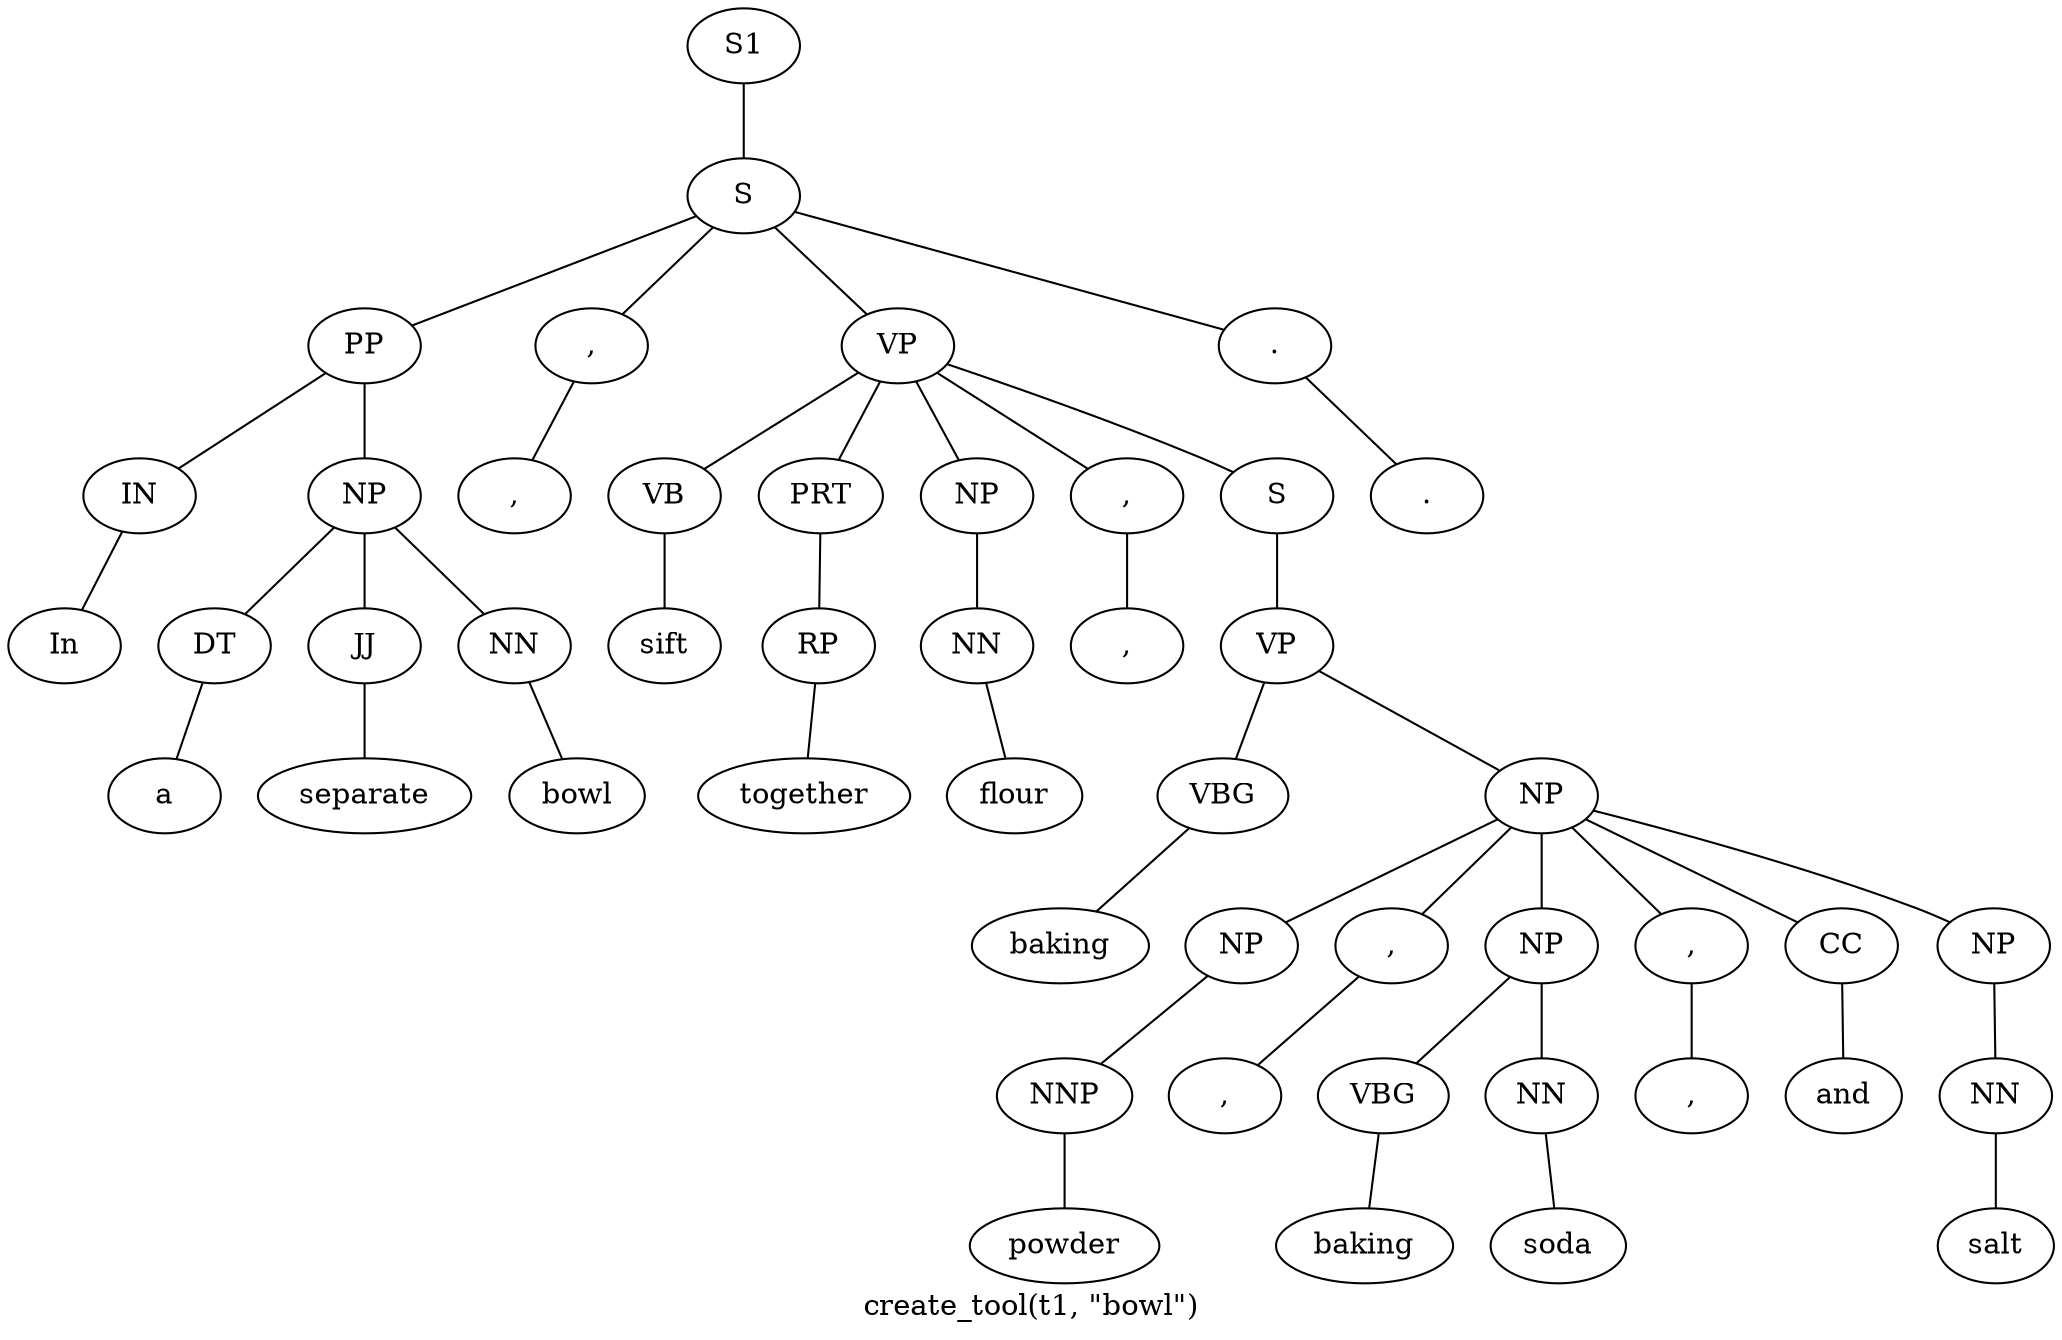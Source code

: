 graph SyntaxGraph {
	label = "create_tool(t1, \"bowl\")";
	Node0 [label="S1"];
	Node1 [label="S"];
	Node2 [label="PP"];
	Node3 [label="IN"];
	Node4 [label="In"];
	Node5 [label="NP"];
	Node6 [label="DT"];
	Node7 [label="a"];
	Node8 [label="JJ"];
	Node9 [label="separate"];
	Node10 [label="NN"];
	Node11 [label="bowl"];
	Node12 [label=","];
	Node13 [label=","];
	Node14 [label="VP"];
	Node15 [label="VB"];
	Node16 [label="sift"];
	Node17 [label="PRT"];
	Node18 [label="RP"];
	Node19 [label="together"];
	Node20 [label="NP"];
	Node21 [label="NN"];
	Node22 [label="flour"];
	Node23 [label=","];
	Node24 [label=","];
	Node25 [label="S"];
	Node26 [label="VP"];
	Node27 [label="VBG"];
	Node28 [label="baking"];
	Node29 [label="NP"];
	Node30 [label="NP"];
	Node31 [label="NNP"];
	Node32 [label="powder"];
	Node33 [label=","];
	Node34 [label=","];
	Node35 [label="NP"];
	Node36 [label="VBG"];
	Node37 [label="baking"];
	Node38 [label="NN"];
	Node39 [label="soda"];
	Node40 [label=","];
	Node41 [label=","];
	Node42 [label="CC"];
	Node43 [label="and"];
	Node44 [label="NP"];
	Node45 [label="NN"];
	Node46 [label="salt"];
	Node47 [label="."];
	Node48 [label="."];

	Node0 -- Node1;
	Node1 -- Node2;
	Node1 -- Node12;
	Node1 -- Node14;
	Node1 -- Node47;
	Node2 -- Node3;
	Node2 -- Node5;
	Node3 -- Node4;
	Node5 -- Node6;
	Node5 -- Node8;
	Node5 -- Node10;
	Node6 -- Node7;
	Node8 -- Node9;
	Node10 -- Node11;
	Node12 -- Node13;
	Node14 -- Node15;
	Node14 -- Node17;
	Node14 -- Node20;
	Node14 -- Node23;
	Node14 -- Node25;
	Node15 -- Node16;
	Node17 -- Node18;
	Node18 -- Node19;
	Node20 -- Node21;
	Node21 -- Node22;
	Node23 -- Node24;
	Node25 -- Node26;
	Node26 -- Node27;
	Node26 -- Node29;
	Node27 -- Node28;
	Node29 -- Node30;
	Node29 -- Node33;
	Node29 -- Node35;
	Node29 -- Node40;
	Node29 -- Node42;
	Node29 -- Node44;
	Node30 -- Node31;
	Node31 -- Node32;
	Node33 -- Node34;
	Node35 -- Node36;
	Node35 -- Node38;
	Node36 -- Node37;
	Node38 -- Node39;
	Node40 -- Node41;
	Node42 -- Node43;
	Node44 -- Node45;
	Node45 -- Node46;
	Node47 -- Node48;
}